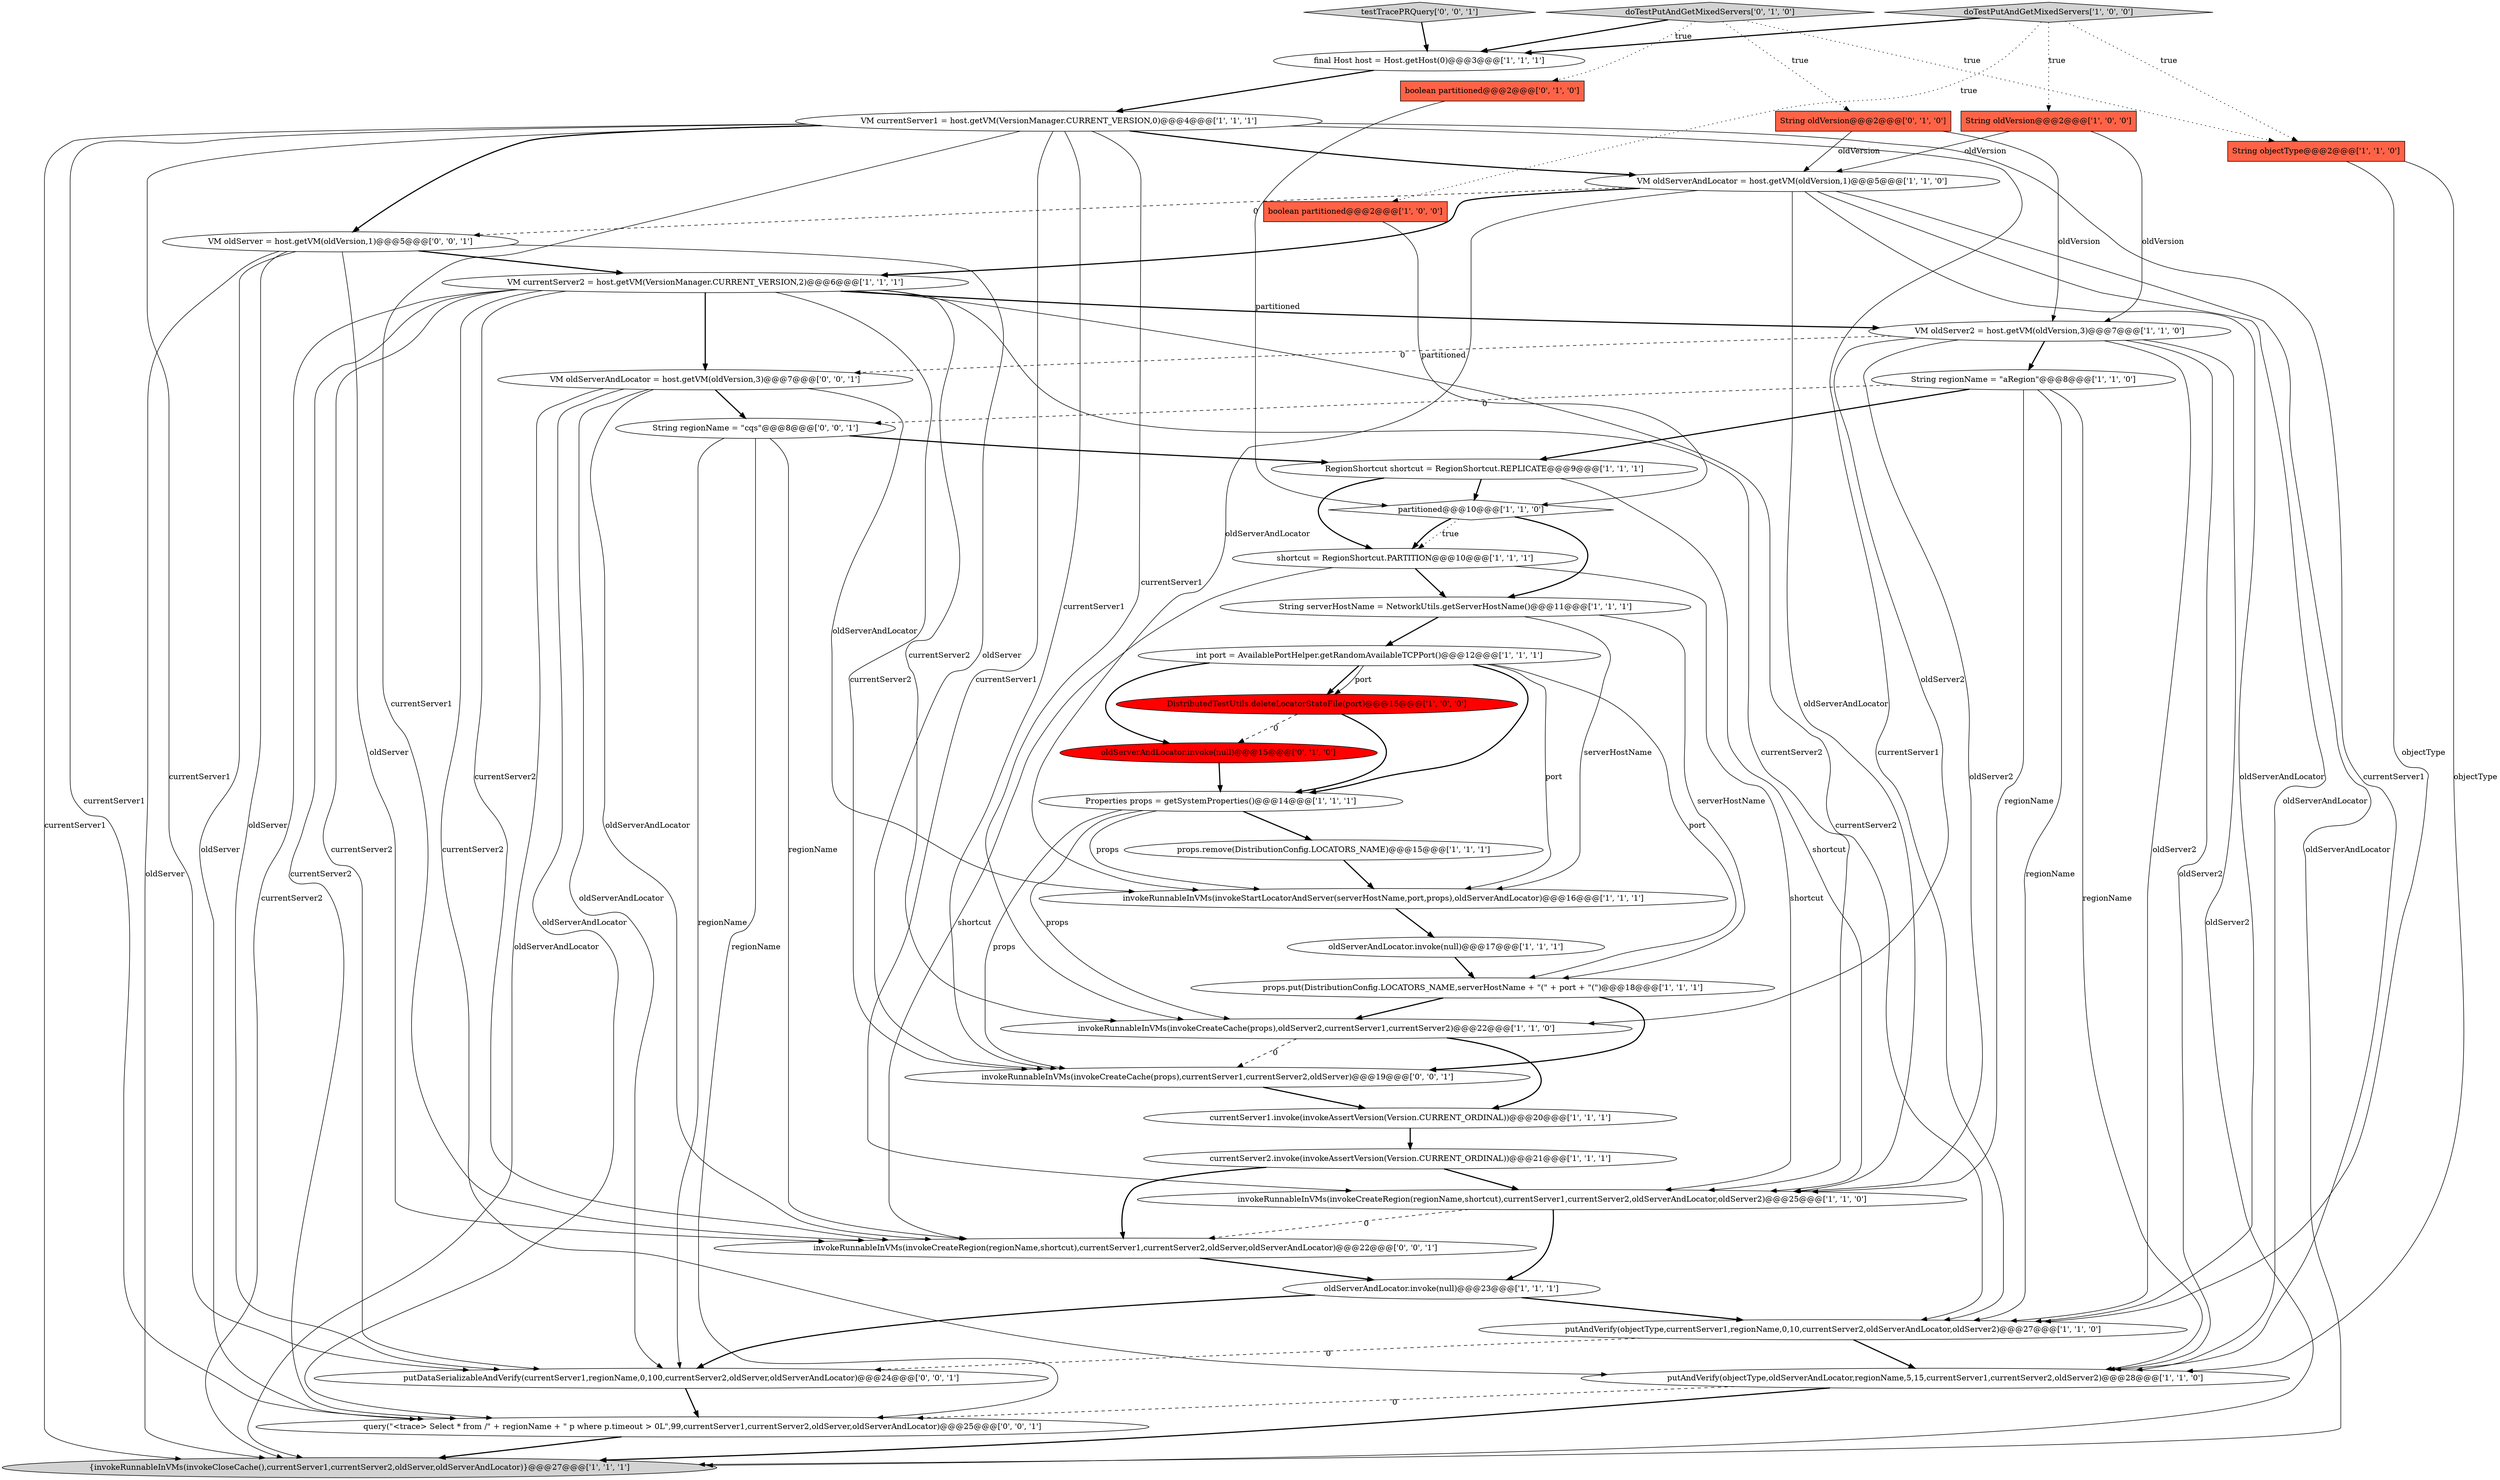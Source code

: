 digraph {
17 [style = filled, label = "invokeRunnableInVMs(invokeCreateCache(props),oldServer2,currentServer1,currentServer2)@@@22@@@['1', '1', '0']", fillcolor = white, shape = ellipse image = "AAA0AAABBB1BBB"];
30 [style = filled, label = "String oldVersion@@@2@@@['0', '1', '0']", fillcolor = tomato, shape = box image = "AAA0AAABBB2BBB"];
5 [style = filled, label = "shortcut = RegionShortcut.PARTITION@@@10@@@['1', '1', '1']", fillcolor = white, shape = ellipse image = "AAA0AAABBB1BBB"];
4 [style = filled, label = "invokeRunnableInVMs(invokeStartLocatorAndServer(serverHostName,port,props),oldServerAndLocator)@@@16@@@['1', '1', '1']", fillcolor = white, shape = ellipse image = "AAA0AAABBB1BBB"];
14 [style = filled, label = "putAndVerify(objectType,oldServerAndLocator,regionName,5,15,currentServer1,currentServer2,oldServer2)@@@28@@@['1', '1', '0']", fillcolor = white, shape = ellipse image = "AAA0AAABBB1BBB"];
3 [style = filled, label = "String regionName = \"aRegion\"@@@8@@@['1', '1', '0']", fillcolor = white, shape = ellipse image = "AAA0AAABBB1BBB"];
22 [style = filled, label = "final Host host = Host.getHost(0)@@@3@@@['1', '1', '1']", fillcolor = white, shape = ellipse image = "AAA0AAABBB1BBB"];
40 [style = filled, label = "query(\"<trace> Select * from /\" + regionName + \" p where p.timeout > 0L\",99,currentServer1,currentServer2,oldServer,oldServerAndLocator)@@@25@@@['0', '0', '1']", fillcolor = white, shape = ellipse image = "AAA0AAABBB3BBB"];
0 [style = filled, label = "DistributedTestUtils.deleteLocatorStateFile(port)@@@15@@@['1', '0', '0']", fillcolor = red, shape = ellipse image = "AAA1AAABBB1BBB"];
33 [style = filled, label = "VM oldServerAndLocator = host.getVM(oldVersion,3)@@@7@@@['0', '0', '1']", fillcolor = white, shape = ellipse image = "AAA0AAABBB3BBB"];
8 [style = filled, label = "invokeRunnableInVMs(invokeCreateRegion(regionName,shortcut),currentServer1,currentServer2,oldServerAndLocator,oldServer2)@@@25@@@['1', '1', '0']", fillcolor = white, shape = ellipse image = "AAA0AAABBB1BBB"];
28 [style = filled, label = "String objectType@@@2@@@['1', '1', '0']", fillcolor = tomato, shape = box image = "AAA0AAABBB1BBB"];
26 [style = filled, label = "props.remove(DistributionConfig.LOCATORS_NAME)@@@15@@@['1', '1', '1']", fillcolor = white, shape = ellipse image = "AAA0AAABBB1BBB"];
39 [style = filled, label = "String regionName = \"cqs\"@@@8@@@['0', '0', '1']", fillcolor = white, shape = ellipse image = "AAA0AAABBB3BBB"];
2 [style = filled, label = "partitioned@@@10@@@['1', '1', '0']", fillcolor = white, shape = diamond image = "AAA0AAABBB1BBB"];
9 [style = filled, label = "VM oldServerAndLocator = host.getVM(oldVersion,1)@@@5@@@['1', '1', '0']", fillcolor = white, shape = ellipse image = "AAA0AAABBB1BBB"];
23 [style = filled, label = "{invokeRunnableInVMs(invokeCloseCache(),currentServer1,currentServer2,oldServer,oldServerAndLocator)}@@@27@@@['1', '1', '1']", fillcolor = lightgray, shape = ellipse image = "AAA0AAABBB1BBB"];
34 [style = filled, label = "testTracePRQuery['0', '0', '1']", fillcolor = lightgray, shape = diamond image = "AAA0AAABBB3BBB"];
11 [style = filled, label = "oldServerAndLocator.invoke(null)@@@17@@@['1', '1', '1']", fillcolor = white, shape = ellipse image = "AAA0AAABBB1BBB"];
7 [style = filled, label = "currentServer1.invoke(invokeAssertVersion(Version.CURRENT_ORDINAL))@@@20@@@['1', '1', '1']", fillcolor = white, shape = ellipse image = "AAA0AAABBB1BBB"];
12 [style = filled, label = "doTestPutAndGetMixedServers['1', '0', '0']", fillcolor = lightgray, shape = diamond image = "AAA0AAABBB1BBB"];
29 [style = filled, label = "boolean partitioned@@@2@@@['0', '1', '0']", fillcolor = tomato, shape = box image = "AAA0AAABBB2BBB"];
15 [style = filled, label = "putAndVerify(objectType,currentServer1,regionName,0,10,currentServer2,oldServerAndLocator,oldServer2)@@@27@@@['1', '1', '0']", fillcolor = white, shape = ellipse image = "AAA0AAABBB1BBB"];
6 [style = filled, label = "String oldVersion@@@2@@@['1', '0', '0']", fillcolor = tomato, shape = box image = "AAA0AAABBB1BBB"];
24 [style = filled, label = "VM currentServer1 = host.getVM(VersionManager.CURRENT_VERSION,0)@@@4@@@['1', '1', '1']", fillcolor = white, shape = ellipse image = "AAA0AAABBB1BBB"];
10 [style = filled, label = "VM oldServer2 = host.getVM(oldVersion,3)@@@7@@@['1', '1', '0']", fillcolor = white, shape = ellipse image = "AAA0AAABBB1BBB"];
19 [style = filled, label = "Properties props = getSystemProperties()@@@14@@@['1', '1', '1']", fillcolor = white, shape = ellipse image = "AAA0AAABBB1BBB"];
18 [style = filled, label = "boolean partitioned@@@2@@@['1', '0', '0']", fillcolor = tomato, shape = box image = "AAA0AAABBB1BBB"];
37 [style = filled, label = "putDataSerializableAndVerify(currentServer1,regionName,0,100,currentServer2,oldServer,oldServerAndLocator)@@@24@@@['0', '0', '1']", fillcolor = white, shape = ellipse image = "AAA0AAABBB3BBB"];
32 [style = filled, label = "doTestPutAndGetMixedServers['0', '1', '0']", fillcolor = lightgray, shape = diamond image = "AAA0AAABBB2BBB"];
13 [style = filled, label = "VM currentServer2 = host.getVM(VersionManager.CURRENT_VERSION,2)@@@6@@@['1', '1', '1']", fillcolor = white, shape = ellipse image = "AAA0AAABBB1BBB"];
1 [style = filled, label = "props.put(DistributionConfig.LOCATORS_NAME,serverHostName + \"(\" + port + \"(\")@@@18@@@['1', '1', '1']", fillcolor = white, shape = ellipse image = "AAA0AAABBB1BBB"];
16 [style = filled, label = "int port = AvailablePortHelper.getRandomAvailableTCPPort()@@@12@@@['1', '1', '1']", fillcolor = white, shape = ellipse image = "AAA0AAABBB1BBB"];
27 [style = filled, label = "currentServer2.invoke(invokeAssertVersion(Version.CURRENT_ORDINAL))@@@21@@@['1', '1', '1']", fillcolor = white, shape = ellipse image = "AAA0AAABBB1BBB"];
36 [style = filled, label = "invokeRunnableInVMs(invokeCreateRegion(regionName,shortcut),currentServer1,currentServer2,oldServer,oldServerAndLocator)@@@22@@@['0', '0', '1']", fillcolor = white, shape = ellipse image = "AAA0AAABBB3BBB"];
38 [style = filled, label = "invokeRunnableInVMs(invokeCreateCache(props),currentServer1,currentServer2,oldServer)@@@19@@@['0', '0', '1']", fillcolor = white, shape = ellipse image = "AAA0AAABBB3BBB"];
25 [style = filled, label = "String serverHostName = NetworkUtils.getServerHostName()@@@11@@@['1', '1', '1']", fillcolor = white, shape = ellipse image = "AAA0AAABBB1BBB"];
20 [style = filled, label = "oldServerAndLocator.invoke(null)@@@23@@@['1', '1', '1']", fillcolor = white, shape = ellipse image = "AAA0AAABBB1BBB"];
35 [style = filled, label = "VM oldServer = host.getVM(oldVersion,1)@@@5@@@['0', '0', '1']", fillcolor = white, shape = ellipse image = "AAA0AAABBB3BBB"];
31 [style = filled, label = "oldServerAndLocator.invoke(null)@@@15@@@['0', '1', '0']", fillcolor = red, shape = ellipse image = "AAA1AAABBB2BBB"];
21 [style = filled, label = "RegionShortcut shortcut = RegionShortcut.REPLICATE@@@9@@@['1', '1', '1']", fillcolor = white, shape = ellipse image = "AAA0AAABBB1BBB"];
32->22 [style = bold, label=""];
16->0 [style = bold, label=""];
32->28 [style = dotted, label="true"];
13->37 [style = solid, label="currentServer2"];
6->10 [style = solid, label="oldVersion"];
36->20 [style = bold, label=""];
40->23 [style = bold, label=""];
35->23 [style = solid, label="oldServer"];
21->2 [style = bold, label=""];
33->23 [style = solid, label="oldServerAndLocator"];
8->20 [style = bold, label=""];
30->10 [style = solid, label="oldVersion"];
38->7 [style = bold, label=""];
32->30 [style = dotted, label="true"];
20->37 [style = bold, label=""];
9->23 [style = solid, label="oldServerAndLocator"];
24->14 [style = solid, label="currentServer1"];
9->15 [style = solid, label="oldServerAndLocator"];
2->25 [style = bold, label=""];
20->15 [style = bold, label=""];
10->14 [style = solid, label="oldServer2"];
12->22 [style = bold, label=""];
1->38 [style = bold, label=""];
19->38 [style = solid, label="props"];
0->19 [style = bold, label=""];
24->37 [style = solid, label="currentServer1"];
3->39 [style = dashed, label="0"];
13->38 [style = solid, label="currentServer2"];
13->23 [style = solid, label="currentServer2"];
5->8 [style = solid, label="shortcut"];
19->17 [style = solid, label="props"];
9->14 [style = solid, label="oldServerAndLocator"];
24->15 [style = solid, label="currentServer1"];
12->18 [style = dotted, label="true"];
16->4 [style = solid, label="port"];
16->19 [style = bold, label=""];
26->4 [style = bold, label=""];
16->1 [style = solid, label="port"];
5->25 [style = bold, label=""];
1->17 [style = bold, label=""];
10->15 [style = solid, label="oldServer2"];
13->17 [style = solid, label="currentServer2"];
21->8 [style = solid, label="shortcut"];
13->14 [style = solid, label="currentServer2"];
12->6 [style = dotted, label="true"];
33->37 [style = solid, label="oldServerAndLocator"];
19->26 [style = bold, label=""];
18->2 [style = solid, label="partitioned"];
30->9 [style = solid, label="oldVersion"];
5->36 [style = solid, label="shortcut"];
10->8 [style = solid, label="oldServer2"];
24->8 [style = solid, label="currentServer1"];
27->8 [style = bold, label=""];
14->40 [style = dashed, label="0"];
13->8 [style = solid, label="currentServer2"];
13->10 [style = bold, label=""];
35->36 [style = solid, label="oldServer"];
15->14 [style = bold, label=""];
13->15 [style = solid, label="currentServer2"];
10->17 [style = solid, label="oldServer2"];
39->40 [style = solid, label="regionName"];
28->14 [style = solid, label="objectType"];
28->15 [style = solid, label="objectType"];
3->8 [style = solid, label="regionName"];
39->37 [style = solid, label="regionName"];
8->36 [style = dashed, label="0"];
25->16 [style = bold, label=""];
17->38 [style = dashed, label="0"];
24->38 [style = solid, label="currentServer1"];
24->17 [style = solid, label="currentServer1"];
13->40 [style = solid, label="currentServer2"];
9->35 [style = dashed, label="0"];
13->36 [style = solid, label="currentServer2"];
21->5 [style = bold, label=""];
29->2 [style = solid, label="partitioned"];
33->40 [style = solid, label="oldServerAndLocator"];
39->21 [style = bold, label=""];
14->23 [style = bold, label=""];
24->40 [style = solid, label="currentServer1"];
16->31 [style = bold, label=""];
35->38 [style = solid, label="oldServer"];
3->21 [style = bold, label=""];
6->9 [style = solid, label="oldVersion"];
32->29 [style = dotted, label="true"];
2->5 [style = dotted, label="true"];
31->19 [style = bold, label=""];
24->9 [style = bold, label=""];
2->5 [style = bold, label=""];
27->36 [style = bold, label=""];
16->0 [style = solid, label="port"];
11->1 [style = bold, label=""];
24->35 [style = bold, label=""];
15->37 [style = dashed, label="0"];
33->36 [style = solid, label="oldServerAndLocator"];
25->1 [style = solid, label="serverHostName"];
10->3 [style = bold, label=""];
10->33 [style = dashed, label="0"];
33->4 [style = solid, label="oldServerAndLocator"];
9->4 [style = solid, label="oldServerAndLocator"];
39->36 [style = solid, label="regionName"];
34->22 [style = bold, label=""];
12->28 [style = dotted, label="true"];
17->7 [style = bold, label=""];
35->37 [style = solid, label="oldServer"];
24->36 [style = solid, label="currentServer1"];
9->8 [style = solid, label="oldServerAndLocator"];
35->40 [style = solid, label="oldServer"];
33->39 [style = bold, label=""];
3->15 [style = solid, label="regionName"];
24->23 [style = solid, label="currentServer1"];
0->31 [style = dashed, label="0"];
7->27 [style = bold, label=""];
3->14 [style = solid, label="regionName"];
22->24 [style = bold, label=""];
4->11 [style = bold, label=""];
35->13 [style = bold, label=""];
13->33 [style = bold, label=""];
25->4 [style = solid, label="serverHostName"];
10->23 [style = solid, label="oldServer2"];
19->4 [style = solid, label="props"];
37->40 [style = bold, label=""];
9->13 [style = bold, label=""];
}
